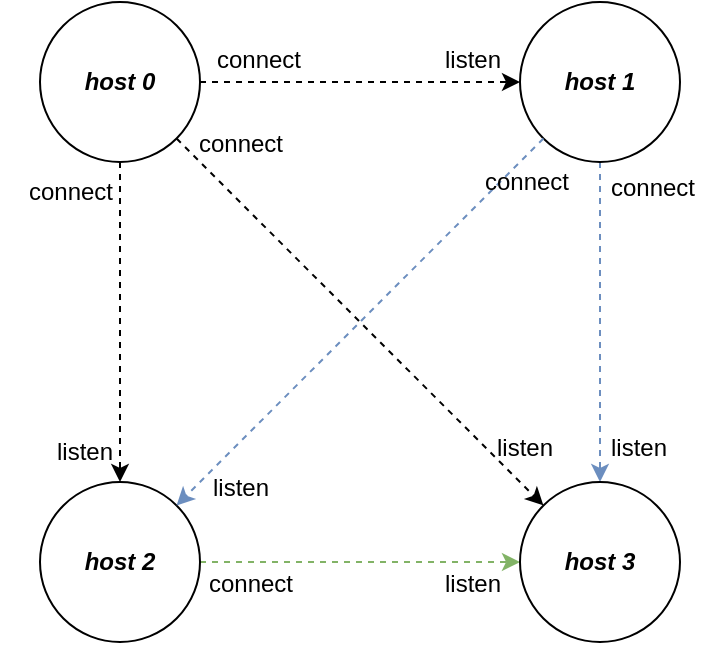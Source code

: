 <mxfile version="26.0.16">
  <diagram name="第 1 页" id="PT0gFC0xm2FTAPntmPKe">
    <mxGraphModel dx="772" dy="557" grid="1" gridSize="10" guides="1" tooltips="1" connect="1" arrows="1" fold="1" page="1" pageScale="1" pageWidth="827" pageHeight="1169" math="0" shadow="0">
      <root>
        <mxCell id="0" />
        <mxCell id="1" parent="0" />
        <mxCell id="YfrViscf0h_XtLjSymFN-5" style="edgeStyle=orthogonalEdgeStyle;rounded=0;orthogonalLoop=1;jettySize=auto;html=1;exitX=0.5;exitY=1;exitDx=0;exitDy=0;entryX=0.5;entryY=0;entryDx=0;entryDy=0;dashed=1;" edge="1" parent="1" source="YfrViscf0h_XtLjSymFN-1" target="YfrViscf0h_XtLjSymFN-3">
          <mxGeometry relative="1" as="geometry" />
        </mxCell>
        <mxCell id="YfrViscf0h_XtLjSymFN-6" style="edgeStyle=orthogonalEdgeStyle;rounded=0;orthogonalLoop=1;jettySize=auto;html=1;exitX=1;exitY=0.5;exitDx=0;exitDy=0;entryX=0;entryY=0.5;entryDx=0;entryDy=0;dashed=1;" edge="1" parent="1" source="YfrViscf0h_XtLjSymFN-1" target="YfrViscf0h_XtLjSymFN-2">
          <mxGeometry relative="1" as="geometry" />
        </mxCell>
        <mxCell id="YfrViscf0h_XtLjSymFN-1" value="&lt;b&gt;&lt;i&gt;host 0&lt;/i&gt;&lt;/b&gt;" style="ellipse;whiteSpace=wrap;html=1;aspect=fixed;" vertex="1" parent="1">
          <mxGeometry x="200" y="160" width="80" height="80" as="geometry" />
        </mxCell>
        <mxCell id="YfrViscf0h_XtLjSymFN-10" style="edgeStyle=orthogonalEdgeStyle;rounded=0;orthogonalLoop=1;jettySize=auto;html=1;exitX=0.5;exitY=1;exitDx=0;exitDy=0;entryX=0.5;entryY=0;entryDx=0;entryDy=0;fillColor=#dae8fc;strokeColor=#6c8ebf;dashed=1;" edge="1" parent="1" source="YfrViscf0h_XtLjSymFN-2" target="YfrViscf0h_XtLjSymFN-4">
          <mxGeometry relative="1" as="geometry" />
        </mxCell>
        <mxCell id="YfrViscf0h_XtLjSymFN-2" value="&lt;b&gt;&lt;i&gt;host 1&lt;/i&gt;&lt;/b&gt;" style="ellipse;whiteSpace=wrap;html=1;aspect=fixed;" vertex="1" parent="1">
          <mxGeometry x="440" y="160" width="80" height="80" as="geometry" />
        </mxCell>
        <mxCell id="YfrViscf0h_XtLjSymFN-11" style="edgeStyle=orthogonalEdgeStyle;rounded=0;orthogonalLoop=1;jettySize=auto;html=1;exitX=1;exitY=0.5;exitDx=0;exitDy=0;entryX=0;entryY=0.5;entryDx=0;entryDy=0;fillColor=#d5e8d4;strokeColor=#82b366;dashed=1;" edge="1" parent="1" source="YfrViscf0h_XtLjSymFN-3" target="YfrViscf0h_XtLjSymFN-4">
          <mxGeometry relative="1" as="geometry">
            <Array as="points">
              <mxPoint x="390" y="440" />
              <mxPoint x="390" y="440" />
            </Array>
          </mxGeometry>
        </mxCell>
        <mxCell id="YfrViscf0h_XtLjSymFN-3" value="&lt;b&gt;&lt;i&gt;host 2&lt;/i&gt;&lt;/b&gt;" style="ellipse;whiteSpace=wrap;html=1;aspect=fixed;" vertex="1" parent="1">
          <mxGeometry x="200" y="400" width="80" height="80" as="geometry" />
        </mxCell>
        <mxCell id="YfrViscf0h_XtLjSymFN-4" value="&lt;b&gt;&lt;i&gt;host 3&lt;/i&gt;&lt;/b&gt;" style="ellipse;whiteSpace=wrap;html=1;aspect=fixed;" vertex="1" parent="1">
          <mxGeometry x="440" y="400" width="80" height="80" as="geometry" />
        </mxCell>
        <mxCell id="YfrViscf0h_XtLjSymFN-8" value="" style="endArrow=classic;html=1;rounded=0;exitX=1;exitY=1;exitDx=0;exitDy=0;entryX=0;entryY=0;entryDx=0;entryDy=0;dashed=1;" edge="1" parent="1" source="YfrViscf0h_XtLjSymFN-1" target="YfrViscf0h_XtLjSymFN-4">
          <mxGeometry width="50" height="50" relative="1" as="geometry">
            <mxPoint x="270" y="530" as="sourcePoint" />
            <mxPoint x="320" y="480" as="targetPoint" />
          </mxGeometry>
        </mxCell>
        <mxCell id="YfrViscf0h_XtLjSymFN-9" value="" style="endArrow=classic;html=1;rounded=0;exitX=0;exitY=1;exitDx=0;exitDy=0;entryX=1;entryY=0;entryDx=0;entryDy=0;fillColor=#dae8fc;strokeColor=#6c8ebf;dashed=1;" edge="1" parent="1" source="YfrViscf0h_XtLjSymFN-2" target="YfrViscf0h_XtLjSymFN-3">
          <mxGeometry width="50" height="50" relative="1" as="geometry">
            <mxPoint x="290" y="560" as="sourcePoint" />
            <mxPoint x="340" y="510" as="targetPoint" />
          </mxGeometry>
        </mxCell>
        <mxCell id="YfrViscf0h_XtLjSymFN-12" value="connect" style="text;html=1;align=center;verticalAlign=middle;resizable=0;points=[];autosize=1;strokeColor=none;fillColor=none;" vertex="1" parent="1">
          <mxGeometry x="180" y="240" width="70" height="30" as="geometry" />
        </mxCell>
        <mxCell id="YfrViscf0h_XtLjSymFN-13" value="listen" style="text;html=1;align=center;verticalAlign=middle;resizable=0;points=[];autosize=1;strokeColor=none;fillColor=none;" vertex="1" parent="1">
          <mxGeometry x="197" y="370" width="50" height="30" as="geometry" />
        </mxCell>
        <mxCell id="YfrViscf0h_XtLjSymFN-14" value="connect" style="text;html=1;align=center;verticalAlign=middle;resizable=0;points=[];autosize=1;strokeColor=none;fillColor=none;" vertex="1" parent="1">
          <mxGeometry x="274" y="174" width="70" height="30" as="geometry" />
        </mxCell>
        <mxCell id="YfrViscf0h_XtLjSymFN-15" value="listen" style="text;html=1;align=center;verticalAlign=middle;resizable=0;points=[];autosize=1;strokeColor=none;fillColor=none;" vertex="1" parent="1">
          <mxGeometry x="391" y="174" width="50" height="30" as="geometry" />
        </mxCell>
        <mxCell id="YfrViscf0h_XtLjSymFN-16" value="listen" style="text;html=1;align=center;verticalAlign=middle;resizable=0;points=[];autosize=1;strokeColor=none;fillColor=none;" vertex="1" parent="1">
          <mxGeometry x="275" y="388" width="50" height="30" as="geometry" />
        </mxCell>
        <mxCell id="YfrViscf0h_XtLjSymFN-17" value="connect" style="text;html=1;align=center;verticalAlign=middle;resizable=0;points=[];autosize=1;strokeColor=none;fillColor=none;" vertex="1" parent="1">
          <mxGeometry x="408" y="235" width="70" height="30" as="geometry" />
        </mxCell>
        <mxCell id="YfrViscf0h_XtLjSymFN-19" value="connect" style="text;html=1;align=center;verticalAlign=middle;resizable=0;points=[];autosize=1;strokeColor=none;fillColor=none;" vertex="1" parent="1">
          <mxGeometry x="471" y="238" width="70" height="30" as="geometry" />
        </mxCell>
        <mxCell id="YfrViscf0h_XtLjSymFN-20" value="listen" style="text;html=1;align=center;verticalAlign=middle;resizable=0;points=[];autosize=1;strokeColor=none;fillColor=none;" vertex="1" parent="1">
          <mxGeometry x="474" y="368" width="50" height="30" as="geometry" />
        </mxCell>
        <mxCell id="YfrViscf0h_XtLjSymFN-21" value="connect" style="text;html=1;align=center;verticalAlign=middle;resizable=0;points=[];autosize=1;strokeColor=none;fillColor=none;" vertex="1" parent="1">
          <mxGeometry x="270" y="436" width="70" height="30" as="geometry" />
        </mxCell>
        <mxCell id="YfrViscf0h_XtLjSymFN-22" value="listen" style="text;html=1;align=center;verticalAlign=middle;resizable=0;points=[];autosize=1;strokeColor=none;fillColor=none;" vertex="1" parent="1">
          <mxGeometry x="391" y="436" width="50" height="30" as="geometry" />
        </mxCell>
        <mxCell id="YfrViscf0h_XtLjSymFN-23" value="listen" style="text;html=1;align=center;verticalAlign=middle;resizable=0;points=[];autosize=1;strokeColor=none;fillColor=none;" vertex="1" parent="1">
          <mxGeometry x="417" y="368" width="50" height="30" as="geometry" />
        </mxCell>
        <mxCell id="YfrViscf0h_XtLjSymFN-24" value="connect" style="text;html=1;align=center;verticalAlign=middle;resizable=0;points=[];autosize=1;strokeColor=none;fillColor=none;" vertex="1" parent="1">
          <mxGeometry x="265" y="216" width="70" height="30" as="geometry" />
        </mxCell>
      </root>
    </mxGraphModel>
  </diagram>
</mxfile>
